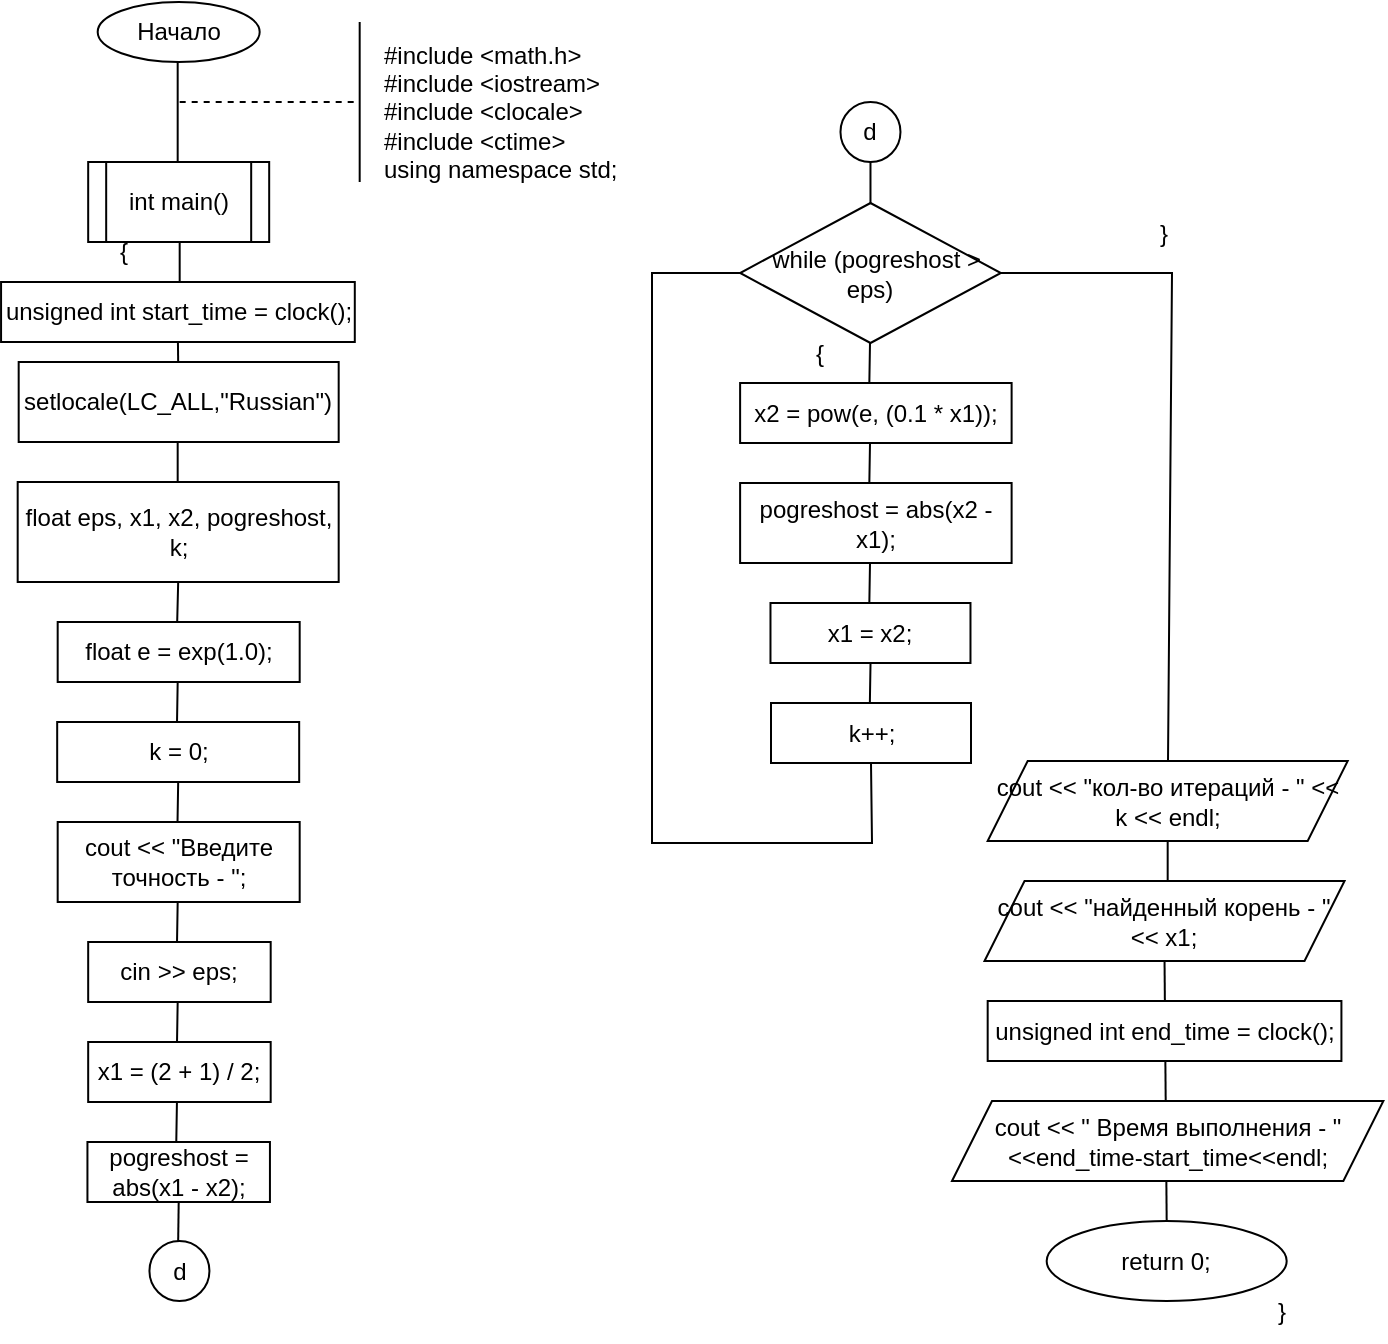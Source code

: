 <mxfile version="24.7.17">
  <diagram name="Страница — 1" id="kiC4WFDwIPs5eOKipnF8">
    <mxGraphModel dx="1276" dy="654" grid="1" gridSize="10" guides="1" tooltips="1" connect="1" arrows="1" fold="1" page="1" pageScale="1" pageWidth="827" pageHeight="1169" math="0" shadow="0">
      <root>
        <mxCell id="0" />
        <mxCell id="1" parent="0" />
        <mxCell id="5_U__uveVMWSaCAfLVW6-1" value="Начало" style="ellipse;whiteSpace=wrap;html=1;" parent="1" vertex="1">
          <mxGeometry x="136.84" y="10" width="81" height="30" as="geometry" />
        </mxCell>
        <mxCell id="5_U__uveVMWSaCAfLVW6-2" value="" style="endArrow=none;html=1;rounded=0;" parent="1" edge="1">
          <mxGeometry width="50" height="50" relative="1" as="geometry">
            <mxPoint x="176.84" y="90" as="sourcePoint" />
            <mxPoint x="176.84" y="40" as="targetPoint" />
          </mxGeometry>
        </mxCell>
        <mxCell id="5_U__uveVMWSaCAfLVW6-3" value="" style="endArrow=none;dashed=1;html=1;rounded=0;" parent="1" edge="1">
          <mxGeometry width="50" height="50" relative="1" as="geometry">
            <mxPoint x="177.84" y="60" as="sourcePoint" />
            <mxPoint x="267.84" y="60" as="targetPoint" />
            <Array as="points" />
          </mxGeometry>
        </mxCell>
        <mxCell id="5_U__uveVMWSaCAfLVW6-4" value="" style="endArrow=none;html=1;rounded=0;" parent="1" edge="1">
          <mxGeometry width="50" height="50" relative="1" as="geometry">
            <mxPoint x="267.84" y="100" as="sourcePoint" />
            <mxPoint x="267.84" y="20" as="targetPoint" />
          </mxGeometry>
        </mxCell>
        <mxCell id="5_U__uveVMWSaCAfLVW6-5" value="&lt;div&gt;#include &amp;lt;math.h&amp;gt;&lt;/div&gt;#include &amp;lt;iostream&amp;gt;&lt;div&gt;#include &amp;lt;clocale&amp;gt;&lt;/div&gt;&lt;div&gt;#include &amp;lt;ctime&amp;gt;&lt;br&gt;&lt;/div&gt;&lt;div&gt;using namespace std;&lt;/div&gt;" style="text;html=1;align=left;verticalAlign=middle;whiteSpace=wrap;rounded=0;" parent="1" vertex="1">
          <mxGeometry x="277.84" y="50" width="190" height="30" as="geometry" />
        </mxCell>
        <mxCell id="5_U__uveVMWSaCAfLVW6-6" value="int main()" style="shape=process;whiteSpace=wrap;html=1;backgroundOutline=1;" parent="1" vertex="1">
          <mxGeometry x="132.09" y="90" width="90.5" height="40" as="geometry" />
        </mxCell>
        <mxCell id="5_U__uveVMWSaCAfLVW6-7" value="" style="endArrow=none;html=1;rounded=0;" parent="1" edge="1">
          <mxGeometry width="50" height="50" relative="1" as="geometry">
            <mxPoint x="177.84" y="160" as="sourcePoint" />
            <mxPoint x="177.84" y="130" as="targetPoint" />
          </mxGeometry>
        </mxCell>
        <mxCell id="5_U__uveVMWSaCAfLVW6-8" value="{" style="text;html=1;align=center;verticalAlign=middle;whiteSpace=wrap;rounded=0;" parent="1" vertex="1">
          <mxGeometry x="132.09" y="120" width="35.75" height="30" as="geometry" />
        </mxCell>
        <mxCell id="5_U__uveVMWSaCAfLVW6-9" value="setlocale(LC_ALL,&quot;Russian&quot;)" style="rounded=0;whiteSpace=wrap;html=1;" parent="1" vertex="1">
          <mxGeometry x="97.34" y="190" width="160" height="40" as="geometry" />
        </mxCell>
        <mxCell id="5_U__uveVMWSaCAfLVW6-10" value="" style="endArrow=none;html=1;rounded=0;" parent="1" edge="1">
          <mxGeometry width="50" height="50" relative="1" as="geometry">
            <mxPoint x="176.84" y="260" as="sourcePoint" />
            <mxPoint x="176.84" y="230" as="targetPoint" />
            <Array as="points">
              <mxPoint x="176.84" y="250" />
            </Array>
          </mxGeometry>
        </mxCell>
        <mxCell id="5_U__uveVMWSaCAfLVW6-11" value="float eps, x1, x2, pogreshost, k;" style="rounded=0;whiteSpace=wrap;html=1;" parent="1" vertex="1">
          <mxGeometry x="96.84" y="250" width="160.5" height="50" as="geometry" />
        </mxCell>
        <mxCell id="5_U__uveVMWSaCAfLVW6-12" value="" style="endArrow=none;html=1;rounded=0;entryX=0.5;entryY=1;entryDx=0;entryDy=0;exitX=0.5;exitY=0;exitDx=0;exitDy=0;" parent="1" source="5_U__uveVMWSaCAfLVW6-13" target="5_U__uveVMWSaCAfLVW6-11" edge="1">
          <mxGeometry width="50" height="50" relative="1" as="geometry">
            <mxPoint x="176.34" y="340" as="sourcePoint" />
            <mxPoint x="176.34" y="310" as="targetPoint" />
            <Array as="points">
              <mxPoint x="176.34" y="330" />
            </Array>
          </mxGeometry>
        </mxCell>
        <mxCell id="5_U__uveVMWSaCAfLVW6-13" value="float e = exp(1.0);" style="rounded=0;whiteSpace=wrap;html=1;" parent="1" vertex="1">
          <mxGeometry x="116.84" y="320" width="121" height="30" as="geometry" />
        </mxCell>
        <mxCell id="5_U__uveVMWSaCAfLVW6-14" value="" style="endArrow=none;html=1;rounded=0;entryX=0.5;entryY=1;entryDx=0;entryDy=0;exitX=0.5;exitY=0;exitDx=0;exitDy=0;" parent="1" source="5_U__uveVMWSaCAfLVW6-15" edge="1">
          <mxGeometry width="50" height="50" relative="1" as="geometry">
            <mxPoint x="176.34" y="390" as="sourcePoint" />
            <mxPoint x="176.84" y="350" as="targetPoint" />
            <Array as="points">
              <mxPoint x="176.34" y="380" />
            </Array>
          </mxGeometry>
        </mxCell>
        <mxCell id="5_U__uveVMWSaCAfLVW6-15" value="k = 0;" style="rounded=0;whiteSpace=wrap;html=1;" parent="1" vertex="1">
          <mxGeometry x="116.59" y="370" width="121" height="30" as="geometry" />
        </mxCell>
        <mxCell id="5_U__uveVMWSaCAfLVW6-17" value="" style="endArrow=none;html=1;rounded=0;entryX=0.5;entryY=1;entryDx=0;entryDy=0;exitX=0.5;exitY=0;exitDx=0;exitDy=0;" parent="1" source="5_U__uveVMWSaCAfLVW6-18" edge="1">
          <mxGeometry width="50" height="50" relative="1" as="geometry">
            <mxPoint x="176.59" y="440" as="sourcePoint" />
            <mxPoint x="177.09" y="400" as="targetPoint" />
            <Array as="points">
              <mxPoint x="176.59" y="430" />
            </Array>
          </mxGeometry>
        </mxCell>
        <mxCell id="5_U__uveVMWSaCAfLVW6-18" value="cout &lt;&lt; &quot;Введите точность - &quot;;" style="rounded=0;whiteSpace=wrap;html=1;" parent="1" vertex="1">
          <mxGeometry x="116.84" y="420" width="121" height="40" as="geometry" />
        </mxCell>
        <mxCell id="5_U__uveVMWSaCAfLVW6-19" value="" style="endArrow=none;html=1;rounded=0;entryX=0.5;entryY=1;entryDx=0;entryDy=0;exitX=0.5;exitY=0;exitDx=0;exitDy=0;" parent="1" source="5_U__uveVMWSaCAfLVW6-20" edge="1">
          <mxGeometry width="50" height="50" relative="1" as="geometry">
            <mxPoint x="176.34" y="500" as="sourcePoint" />
            <mxPoint x="176.84" y="460" as="targetPoint" />
            <Array as="points">
              <mxPoint x="176.34" y="490" />
            </Array>
          </mxGeometry>
        </mxCell>
        <mxCell id="5_U__uveVMWSaCAfLVW6-20" value="cin &gt;&gt; eps;" style="rounded=0;whiteSpace=wrap;html=1;" parent="1" vertex="1">
          <mxGeometry x="132.09" y="480" width="91.25" height="30" as="geometry" />
        </mxCell>
        <mxCell id="5_U__uveVMWSaCAfLVW6-21" value="" style="endArrow=none;html=1;rounded=0;entryX=0.5;entryY=1;entryDx=0;entryDy=0;exitX=0.5;exitY=0;exitDx=0;exitDy=0;" parent="1" source="5_U__uveVMWSaCAfLVW6-22" edge="1">
          <mxGeometry width="50" height="50" relative="1" as="geometry">
            <mxPoint x="176.34" y="550" as="sourcePoint" />
            <mxPoint x="176.84" y="510" as="targetPoint" />
            <Array as="points">
              <mxPoint x="176.34" y="540" />
            </Array>
          </mxGeometry>
        </mxCell>
        <mxCell id="5_U__uveVMWSaCAfLVW6-22" value="x1 = (2 + 1) / 2;" style="rounded=0;whiteSpace=wrap;html=1;" parent="1" vertex="1">
          <mxGeometry x="132.09" y="530" width="91.25" height="30" as="geometry" />
        </mxCell>
        <mxCell id="5_U__uveVMWSaCAfLVW6-23" value="" style="endArrow=none;html=1;rounded=0;entryX=0.5;entryY=1;entryDx=0;entryDy=0;exitX=0.5;exitY=0;exitDx=0;exitDy=0;" parent="1" source="5_U__uveVMWSaCAfLVW6-24" edge="1">
          <mxGeometry width="50" height="50" relative="1" as="geometry">
            <mxPoint x="175.97" y="600" as="sourcePoint" />
            <mxPoint x="176.47" y="560" as="targetPoint" />
            <Array as="points">
              <mxPoint x="175.97" y="590" />
            </Array>
          </mxGeometry>
        </mxCell>
        <mxCell id="5_U__uveVMWSaCAfLVW6-24" value="pogreshost = abs(x1 - x2);" style="rounded=0;whiteSpace=wrap;html=1;" parent="1" vertex="1">
          <mxGeometry x="131.72" y="580" width="91.25" height="30" as="geometry" />
        </mxCell>
        <mxCell id="5_U__uveVMWSaCAfLVW6-25" value="&amp;nbsp; while (pogreshost &amp;gt; eps)" style="rhombus;whiteSpace=wrap;html=1;" parent="1" vertex="1">
          <mxGeometry x="458.06" y="110.5" width="130.37" height="70" as="geometry" />
        </mxCell>
        <mxCell id="5_U__uveVMWSaCAfLVW6-26" value="" style="endArrow=none;html=1;rounded=0;entryX=0.5;entryY=1;entryDx=0;entryDy=0;exitX=0.5;exitY=0;exitDx=0;exitDy=0;" parent="1" target="5_U__uveVMWSaCAfLVW6-24" edge="1">
          <mxGeometry width="50" height="50" relative="1" as="geometry">
            <mxPoint x="177.085" y="630" as="sourcePoint" />
            <mxPoint x="277.84" y="550" as="targetPoint" />
          </mxGeometry>
        </mxCell>
        <mxCell id="5_U__uveVMWSaCAfLVW6-27" value="" style="endArrow=none;html=1;rounded=0;entryX=0.5;entryY=1;entryDx=0;entryDy=0;exitX=0.5;exitY=0;exitDx=0;exitDy=0;" parent="1" source="5_U__uveVMWSaCAfLVW6-28" edge="1">
          <mxGeometry width="50" height="50" relative="1" as="geometry">
            <mxPoint x="522.5" y="220.5" as="sourcePoint" />
            <mxPoint x="523" y="180.5" as="targetPoint" />
            <Array as="points">
              <mxPoint x="522.5" y="210.5" />
            </Array>
          </mxGeometry>
        </mxCell>
        <mxCell id="5_U__uveVMWSaCAfLVW6-28" value="x2 = pow(e, (0.1 * x1));" style="rounded=0;whiteSpace=wrap;html=1;" parent="1" vertex="1">
          <mxGeometry x="458.06" y="200.5" width="135.75" height="30" as="geometry" />
        </mxCell>
        <mxCell id="5_U__uveVMWSaCAfLVW6-29" value="" style="endArrow=none;html=1;rounded=0;entryX=0.5;entryY=1;entryDx=0;entryDy=0;exitX=0.5;exitY=0;exitDx=0;exitDy=0;" parent="1" source="5_U__uveVMWSaCAfLVW6-30" edge="1">
          <mxGeometry width="50" height="50" relative="1" as="geometry">
            <mxPoint x="522.5" y="270.5" as="sourcePoint" />
            <mxPoint x="523" y="230.5" as="targetPoint" />
            <Array as="points">
              <mxPoint x="522.5" y="260.5" />
            </Array>
          </mxGeometry>
        </mxCell>
        <mxCell id="5_U__uveVMWSaCAfLVW6-30" value="pogreshost = abs(x2 - x1);" style="rounded=0;whiteSpace=wrap;html=1;" parent="1" vertex="1">
          <mxGeometry x="458.06" y="250.5" width="135.75" height="40" as="geometry" />
        </mxCell>
        <mxCell id="5_U__uveVMWSaCAfLVW6-31" value="" style="endArrow=none;html=1;rounded=0;entryX=0.5;entryY=1;entryDx=0;entryDy=0;exitX=0.5;exitY=0;exitDx=0;exitDy=0;" parent="1" source="5_U__uveVMWSaCAfLVW6-32" edge="1">
          <mxGeometry width="50" height="50" relative="1" as="geometry">
            <mxPoint x="522.5" y="330.5" as="sourcePoint" />
            <mxPoint x="523" y="290.5" as="targetPoint" />
            <Array as="points">
              <mxPoint x="522.5" y="320.5" />
            </Array>
          </mxGeometry>
        </mxCell>
        <mxCell id="5_U__uveVMWSaCAfLVW6-32" value="x1 = x2;" style="rounded=0;whiteSpace=wrap;html=1;" parent="1" vertex="1">
          <mxGeometry x="473.24" y="310.5" width="100" height="30" as="geometry" />
        </mxCell>
        <mxCell id="5_U__uveVMWSaCAfLVW6-33" value="" style="endArrow=none;html=1;rounded=0;entryX=0.5;entryY=1;entryDx=0;entryDy=0;exitX=0.5;exitY=0;exitDx=0;exitDy=0;" parent="1" source="5_U__uveVMWSaCAfLVW6-34" edge="1">
          <mxGeometry width="50" height="50" relative="1" as="geometry">
            <mxPoint x="522.76" y="380.5" as="sourcePoint" />
            <mxPoint x="523.26" y="340.5" as="targetPoint" />
            <Array as="points">
              <mxPoint x="522.76" y="370.5" />
            </Array>
          </mxGeometry>
        </mxCell>
        <mxCell id="5_U__uveVMWSaCAfLVW6-34" value="k++;" style="rounded=0;whiteSpace=wrap;html=1;" parent="1" vertex="1">
          <mxGeometry x="473.5" y="360.5" width="100" height="30" as="geometry" />
        </mxCell>
        <mxCell id="5_U__uveVMWSaCAfLVW6-35" value="" style="endArrow=none;html=1;rounded=0;entryX=0.5;entryY=1;entryDx=0;entryDy=0;exitX=0;exitY=0.5;exitDx=0;exitDy=0;" parent="1" source="5_U__uveVMWSaCAfLVW6-25" target="5_U__uveVMWSaCAfLVW6-34" edge="1">
          <mxGeometry width="50" height="50" relative="1" as="geometry">
            <mxPoint x="574" y="280.5" as="sourcePoint" />
            <mxPoint x="624" y="230.5" as="targetPoint" />
            <Array as="points">
              <mxPoint x="414" y="145.5" />
              <mxPoint x="414" y="430.5" />
              <mxPoint x="524" y="430.5" />
            </Array>
          </mxGeometry>
        </mxCell>
        <mxCell id="5_U__uveVMWSaCAfLVW6-36" value="" style="endArrow=none;html=1;rounded=0;exitX=1;exitY=0.5;exitDx=0;exitDy=0;" parent="1" source="5_U__uveVMWSaCAfLVW6-25" target="5_U__uveVMWSaCAfLVW6-37" edge="1">
          <mxGeometry width="50" height="50" relative="1" as="geometry">
            <mxPoint x="574" y="280.5" as="sourcePoint" />
            <mxPoint x="634" y="470.5" as="targetPoint" />
            <Array as="points">
              <mxPoint x="634" y="145.5" />
              <mxPoint x="674" y="145.5" />
            </Array>
          </mxGeometry>
        </mxCell>
        <mxCell id="5_U__uveVMWSaCAfLVW6-37" value="cout &lt;&lt; &quot;кол-во итераций - &quot; &lt;&lt; k &lt;&lt; endl;" style="shape=parallelogram;perimeter=parallelogramPerimeter;whiteSpace=wrap;html=1;fixedSize=1;" parent="1" vertex="1">
          <mxGeometry x="581.84" y="389.5" width="180" height="40" as="geometry" />
        </mxCell>
        <mxCell id="5_U__uveVMWSaCAfLVW6-38" value="" style="endArrow=none;html=1;rounded=0;entryX=0.5;entryY=1;entryDx=0;entryDy=0;" parent="1" target="5_U__uveVMWSaCAfLVW6-37" edge="1">
          <mxGeometry width="50" height="50" relative="1" as="geometry">
            <mxPoint x="671.84" y="459.5" as="sourcePoint" />
            <mxPoint x="661.84" y="149.5" as="targetPoint" />
          </mxGeometry>
        </mxCell>
        <mxCell id="5_U__uveVMWSaCAfLVW6-39" value="cout &lt;&lt; &quot;найденный корень - &quot; &lt;&lt; x1;" style="shape=parallelogram;perimeter=parallelogramPerimeter;whiteSpace=wrap;html=1;fixedSize=1;" parent="1" vertex="1">
          <mxGeometry x="580.27" y="449.5" width="180" height="40" as="geometry" />
        </mxCell>
        <mxCell id="5_U__uveVMWSaCAfLVW6-40" value="return 0;" style="ellipse;whiteSpace=wrap;html=1;" parent="1" vertex="1">
          <mxGeometry x="611.34" y="619.5" width="120" height="40" as="geometry" />
        </mxCell>
        <mxCell id="5_U__uveVMWSaCAfLVW6-41" value="" style="endArrow=none;html=1;rounded=0;entryX=0.5;entryY=1;entryDx=0;entryDy=0;exitX=0.5;exitY=0;exitDx=0;exitDy=0;" parent="1" source="5_U__uveVMWSaCAfLVW6-40" target="5_U__uveVMWSaCAfLVW6-39" edge="1">
          <mxGeometry width="50" height="50" relative="1" as="geometry">
            <mxPoint x="611.84" y="479.5" as="sourcePoint" />
            <mxPoint x="661.84" y="429.5" as="targetPoint" />
          </mxGeometry>
        </mxCell>
        <mxCell id="5_U__uveVMWSaCAfLVW6-42" value="}" style="text;html=1;align=center;verticalAlign=middle;whiteSpace=wrap;rounded=0;" parent="1" vertex="1">
          <mxGeometry x="698.71" y="650" width="60" height="30" as="geometry" />
        </mxCell>
        <mxCell id="nxEbbRQNS9i-_KMU1Lv2-1" value="unsigned int end_time = clock();" style="rounded=0;whiteSpace=wrap;html=1;" parent="1" vertex="1">
          <mxGeometry x="581.84" y="509.5" width="176.87" height="30" as="geometry" />
        </mxCell>
        <mxCell id="nxEbbRQNS9i-_KMU1Lv2-2" value="cout &amp;lt;&amp;lt; &quot; Время выполнения - &quot;&amp;lt;&amp;lt;end_time-start_time&amp;lt;&amp;lt;endl;" style="shape=parallelogram;perimeter=parallelogramPerimeter;whiteSpace=wrap;html=1;fixedSize=1;" parent="1" vertex="1">
          <mxGeometry x="564" y="559.5" width="215.68" height="40" as="geometry" />
        </mxCell>
        <mxCell id="nxEbbRQNS9i-_KMU1Lv2-6" value="unsigned int start_time = clock();" style="rounded=0;whiteSpace=wrap;html=1;" parent="1" vertex="1">
          <mxGeometry x="88.53" y="150" width="176.87" height="30" as="geometry" />
        </mxCell>
        <mxCell id="nxEbbRQNS9i-_KMU1Lv2-7" value="" style="endArrow=none;html=1;rounded=0;entryX=0.5;entryY=1;entryDx=0;entryDy=0;" parent="1" source="5_U__uveVMWSaCAfLVW6-9" target="nxEbbRQNS9i-_KMU1Lv2-6" edge="1">
          <mxGeometry width="50" height="50" relative="1" as="geometry">
            <mxPoint x="157.84" y="330" as="sourcePoint" />
            <mxPoint x="207.84" y="280" as="targetPoint" />
          </mxGeometry>
        </mxCell>
        <mxCell id="Jv5JOpr9cHoE0KzBBprI-1" value="d" style="ellipse;whiteSpace=wrap;html=1;aspect=fixed;" vertex="1" parent="1">
          <mxGeometry x="162.72" y="629.5" width="30" height="30" as="geometry" />
        </mxCell>
        <mxCell id="Jv5JOpr9cHoE0KzBBprI-2" value="d" style="ellipse;whiteSpace=wrap;html=1;aspect=fixed;" vertex="1" parent="1">
          <mxGeometry x="508.24" y="60" width="30" height="30" as="geometry" />
        </mxCell>
        <mxCell id="Jv5JOpr9cHoE0KzBBprI-3" value="" style="endArrow=none;html=1;rounded=0;entryX=0.5;entryY=1;entryDx=0;entryDy=0;exitX=0.5;exitY=0;exitDx=0;exitDy=0;" edge="1" parent="1" source="5_U__uveVMWSaCAfLVW6-25" target="Jv5JOpr9cHoE0KzBBprI-2">
          <mxGeometry width="50" height="50" relative="1" as="geometry">
            <mxPoint x="430" y="370" as="sourcePoint" />
            <mxPoint x="480" y="320" as="targetPoint" />
          </mxGeometry>
        </mxCell>
        <mxCell id="Jv5JOpr9cHoE0KzBBprI-5" value="{" style="text;html=1;align=center;verticalAlign=middle;whiteSpace=wrap;rounded=0;" vertex="1" parent="1">
          <mxGeometry x="480" y="170.5" width="35.75" height="30" as="geometry" />
        </mxCell>
        <mxCell id="Jv5JOpr9cHoE0KzBBprI-6" value="}" style="text;html=1;align=center;verticalAlign=middle;whiteSpace=wrap;rounded=0;" vertex="1" parent="1">
          <mxGeometry x="640.27" y="110.5" width="60" height="30" as="geometry" />
        </mxCell>
      </root>
    </mxGraphModel>
  </diagram>
</mxfile>
